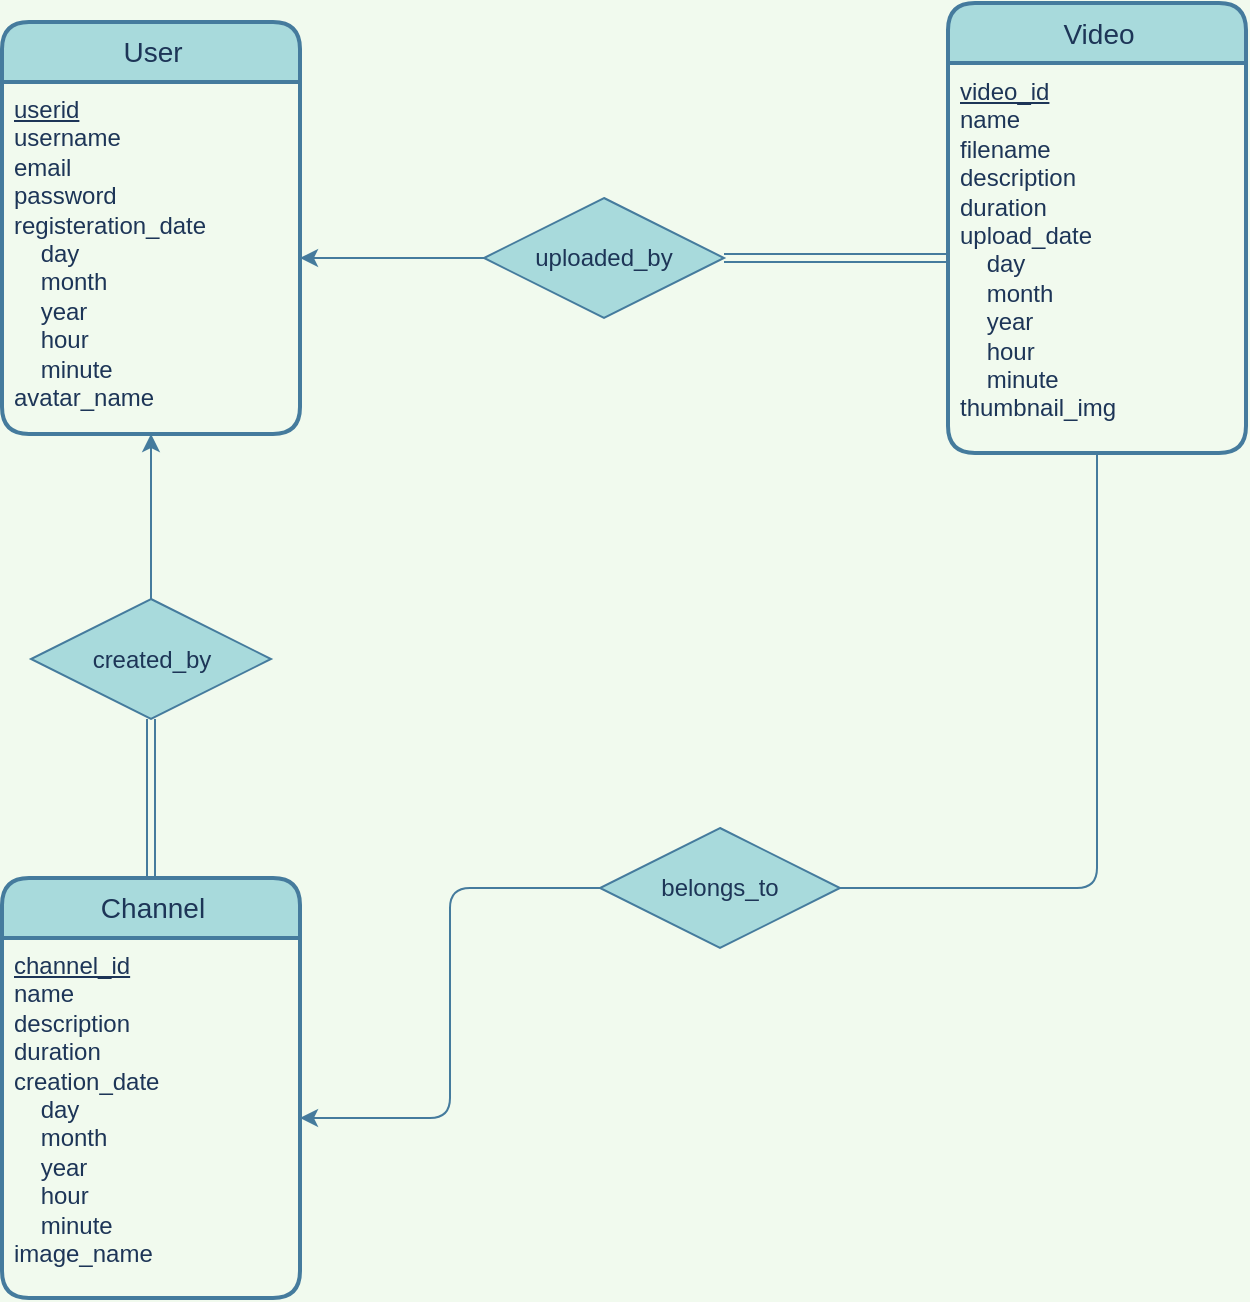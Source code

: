 <mxfile version="14.6.6" type="device"><diagram id="WNbASaoNonJsEgY4q9g6" name="Page-1"><mxGraphModel dx="1303" dy="700" grid="0" gridSize="10" guides="1" tooltips="1" connect="1" arrows="1" fold="1" page="1" pageScale="1" pageWidth="1169" pageHeight="827" background="#F1FAEE" math="0" shadow="0"><root><mxCell id="0"/><mxCell id="1" parent="0"/><mxCell id="upEV5UR83WRPJaHLvPM0-1" value="User" style="swimlane;childLayout=stackLayout;horizontal=1;startSize=30;horizontalStack=0;rounded=1;fontSize=14;fontStyle=0;strokeWidth=2;resizeParent=0;resizeLast=1;shadow=0;dashed=0;align=center;html=1;fillColor=#A8DADC;strokeColor=#457B9D;fontColor=#1D3557;" vertex="1" parent="1"><mxGeometry x="136" y="65" width="149" height="206" as="geometry"/></mxCell><mxCell id="upEV5UR83WRPJaHLvPM0-2" value="&lt;u&gt;userid&lt;/u&gt;&lt;br&gt;username&lt;br&gt;email&lt;br&gt;password&lt;br&gt;&lt;div&gt;registeration_date&lt;/div&gt;&lt;div&gt;&amp;nbsp;&amp;nbsp;&amp;nbsp; day&lt;/div&gt;&lt;div&gt;&amp;nbsp;&amp;nbsp;&amp;nbsp; month&lt;/div&gt;&lt;div&gt;&amp;nbsp;&amp;nbsp;&amp;nbsp; year&lt;/div&gt;&lt;div&gt;&amp;nbsp;&amp;nbsp;&amp;nbsp; hour&lt;/div&gt;&lt;div&gt;&amp;nbsp;&amp;nbsp;&amp;nbsp; minute&lt;/div&gt;avatar_name" style="align=left;strokeColor=none;fillColor=none;spacingLeft=4;fontSize=12;verticalAlign=top;resizable=0;rotatable=0;part=1;fontStyle=0;html=1;fontColor=#1D3557;" vertex="1" parent="upEV5UR83WRPJaHLvPM0-1"><mxGeometry y="30" width="149" height="176" as="geometry"/></mxCell><mxCell id="upEV5UR83WRPJaHLvPM0-3" value="Video" style="swimlane;childLayout=stackLayout;horizontal=1;startSize=30;horizontalStack=0;rounded=1;fontSize=14;fontStyle=0;strokeWidth=2;resizeParent=0;resizeLast=1;shadow=0;dashed=0;align=center;html=1;fillColor=#A8DADC;strokeColor=#457B9D;fontColor=#1D3557;" vertex="1" parent="1"><mxGeometry x="609" y="55.5" width="149" height="225" as="geometry"/></mxCell><mxCell id="upEV5UR83WRPJaHLvPM0-4" value="&lt;div&gt;&lt;u&gt;video_id&lt;/u&gt;&lt;/div&gt;&lt;div&gt;name&lt;/div&gt;&lt;div&gt;filename&lt;u&gt;&lt;br&gt;&lt;/u&gt;&lt;/div&gt;&lt;div&gt;description&lt;u&gt;&lt;br&gt;&lt;/u&gt;&lt;/div&gt;&lt;div&gt;duration&lt;br&gt;&lt;div&gt;upload_date&lt;/div&gt;&lt;div&gt;&amp;nbsp;&amp;nbsp;&amp;nbsp; day&lt;/div&gt;&lt;div&gt;&amp;nbsp;&amp;nbsp;&amp;nbsp; month&lt;/div&gt;&lt;div&gt;&amp;nbsp;&amp;nbsp;&amp;nbsp; year&lt;/div&gt;&lt;div&gt;&amp;nbsp;&amp;nbsp;&amp;nbsp; hour&lt;/div&gt;&lt;div&gt;&amp;nbsp;&amp;nbsp;&amp;nbsp; minute&lt;/div&gt;&lt;div&gt;thumbnail_img&lt;br&gt;&lt;/div&gt;&lt;/div&gt;" style="align=left;strokeColor=none;fillColor=none;spacingLeft=4;fontSize=12;verticalAlign=top;resizable=0;rotatable=0;part=1;fontStyle=0;html=1;fontColor=#1D3557;" vertex="1" parent="upEV5UR83WRPJaHLvPM0-3"><mxGeometry y="30" width="149" height="195" as="geometry"/></mxCell><mxCell id="upEV5UR83WRPJaHLvPM0-7" style="edgeStyle=orthogonalEdgeStyle;curved=0;rounded=1;sketch=0;orthogonalLoop=1;jettySize=auto;html=1;fontColor=#1D3557;strokeColor=#457B9D;fillColor=#A8DADC;" edge="1" parent="1" source="upEV5UR83WRPJaHLvPM0-5" target="upEV5UR83WRPJaHLvPM0-2"><mxGeometry relative="1" as="geometry"/></mxCell><mxCell id="upEV5UR83WRPJaHLvPM0-5" value="uploaded_by" style="shape=rhombus;perimeter=rhombusPerimeter;whiteSpace=wrap;html=1;align=center;rounded=0;sketch=0;fontColor=#1D3557;strokeColor=#457B9D;fillColor=#A8DADC;" vertex="1" parent="1"><mxGeometry x="377" y="153" width="120" height="60" as="geometry"/></mxCell><mxCell id="upEV5UR83WRPJaHLvPM0-6" style="edgeStyle=orthogonalEdgeStyle;curved=0;rounded=1;sketch=0;orthogonalLoop=1;jettySize=auto;html=1;fontColor=#1D3557;strokeColor=#457B9D;fillColor=#A8DADC;endArrow=none;endFill=0;shape=link;" edge="1" parent="1" source="upEV5UR83WRPJaHLvPM0-4" target="upEV5UR83WRPJaHLvPM0-5"><mxGeometry relative="1" as="geometry"/></mxCell><mxCell id="upEV5UR83WRPJaHLvPM0-11" style="edgeStyle=orthogonalEdgeStyle;shape=link;curved=0;rounded=1;sketch=0;orthogonalLoop=1;jettySize=auto;html=1;entryX=0.5;entryY=1;entryDx=0;entryDy=0;fontColor=#1D3557;endArrow=none;endFill=0;strokeColor=#457B9D;fillColor=#A8DADC;" edge="1" parent="1" source="upEV5UR83WRPJaHLvPM0-8" target="upEV5UR83WRPJaHLvPM0-10"><mxGeometry relative="1" as="geometry"/></mxCell><mxCell id="upEV5UR83WRPJaHLvPM0-8" value="Channel" style="swimlane;childLayout=stackLayout;horizontal=1;startSize=30;horizontalStack=0;rounded=1;fontSize=14;fontStyle=0;strokeWidth=2;resizeParent=0;resizeLast=1;shadow=0;dashed=0;align=center;html=1;fillColor=#A8DADC;strokeColor=#457B9D;fontColor=#1D3557;" vertex="1" parent="1"><mxGeometry x="136" y="493" width="149" height="210" as="geometry"/></mxCell><mxCell id="upEV5UR83WRPJaHLvPM0-9" value="&lt;div&gt;&lt;u&gt;channel_id&lt;/u&gt;&lt;/div&gt;&lt;div&gt;name&lt;/div&gt;&lt;div&gt;description&lt;u&gt;&lt;br&gt;&lt;/u&gt;&lt;/div&gt;&lt;div&gt;duration&lt;br&gt;&lt;div&gt;creation_date&lt;/div&gt;&lt;div&gt;&amp;nbsp;&amp;nbsp;&amp;nbsp; day&lt;/div&gt;&lt;div&gt;&amp;nbsp;&amp;nbsp;&amp;nbsp; month&lt;/div&gt;&lt;div&gt;&amp;nbsp;&amp;nbsp;&amp;nbsp; year&lt;/div&gt;&lt;div&gt;&amp;nbsp;&amp;nbsp;&amp;nbsp; hour&lt;/div&gt;&lt;div&gt;&amp;nbsp;&amp;nbsp;&amp;nbsp; minute&lt;/div&gt;&lt;div&gt;image_name&lt;br&gt;&lt;/div&gt;&lt;/div&gt;" style="align=left;strokeColor=none;fillColor=none;spacingLeft=4;fontSize=12;verticalAlign=top;resizable=0;rotatable=0;part=1;fontStyle=0;html=1;fontColor=#1D3557;" vertex="1" parent="upEV5UR83WRPJaHLvPM0-8"><mxGeometry y="30" width="149" height="180" as="geometry"/></mxCell><mxCell id="upEV5UR83WRPJaHLvPM0-12" style="edgeStyle=orthogonalEdgeStyle;curved=0;rounded=1;sketch=0;orthogonalLoop=1;jettySize=auto;html=1;exitX=0.5;exitY=0;exitDx=0;exitDy=0;fontColor=#1D3557;endArrow=classic;endFill=1;strokeColor=#457B9D;fillColor=#A8DADC;" edge="1" parent="1" source="upEV5UR83WRPJaHLvPM0-10" target="upEV5UR83WRPJaHLvPM0-2"><mxGeometry relative="1" as="geometry"/></mxCell><mxCell id="upEV5UR83WRPJaHLvPM0-10" value="created_by" style="shape=rhombus;perimeter=rhombusPerimeter;whiteSpace=wrap;html=1;align=center;rounded=0;sketch=0;fontColor=#1D3557;strokeColor=#457B9D;fillColor=#A8DADC;" vertex="1" parent="1"><mxGeometry x="150.5" y="353.5" width="120" height="60" as="geometry"/></mxCell><mxCell id="upEV5UR83WRPJaHLvPM0-15" style="edgeStyle=orthogonalEdgeStyle;curved=0;rounded=1;sketch=0;orthogonalLoop=1;jettySize=auto;html=1;fontColor=#1D3557;endArrow=none;endFill=0;strokeColor=#457B9D;fillColor=#A8DADC;" edge="1" parent="1" source="upEV5UR83WRPJaHLvPM0-13" target="upEV5UR83WRPJaHLvPM0-4"><mxGeometry relative="1" as="geometry"/></mxCell><mxCell id="upEV5UR83WRPJaHLvPM0-13" value="belongs_to" style="shape=rhombus;perimeter=rhombusPerimeter;whiteSpace=wrap;html=1;align=center;rounded=0;sketch=0;fontColor=#1D3557;strokeColor=#457B9D;fillColor=#A8DADC;" vertex="1" parent="1"><mxGeometry x="435" y="468" width="120" height="60" as="geometry"/></mxCell><mxCell id="upEV5UR83WRPJaHLvPM0-14" style="edgeStyle=orthogonalEdgeStyle;curved=0;rounded=1;sketch=0;orthogonalLoop=1;jettySize=auto;html=1;fontColor=#1D3557;endArrow=none;endFill=0;strokeColor=#457B9D;fillColor=#A8DADC;startArrow=classic;startFill=1;" edge="1" parent="1" source="upEV5UR83WRPJaHLvPM0-9" target="upEV5UR83WRPJaHLvPM0-13"><mxGeometry relative="1" as="geometry"/></mxCell></root></mxGraphModel></diagram></mxfile>